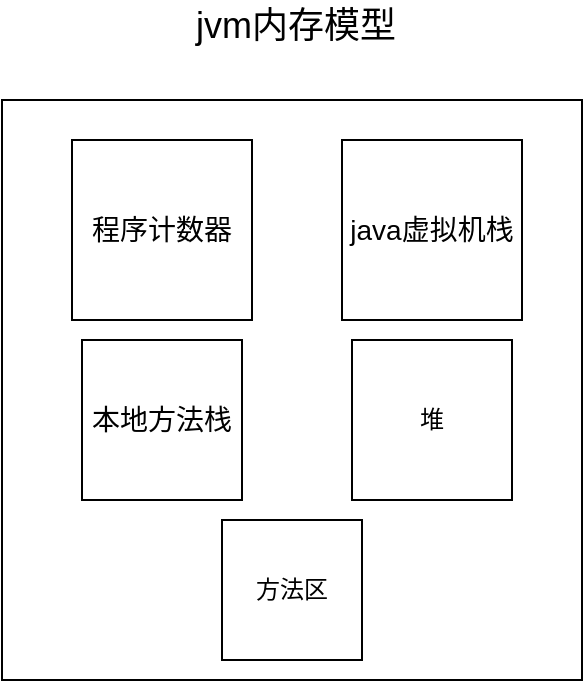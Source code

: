 <mxfile version="10.7.0" type="github"><diagram id="52Zz3RKaeDiM7Vt2MDKL" name="Page-1"><mxGraphModel dx="1394" dy="796" grid="1" gridSize="10" guides="1" tooltips="1" connect="1" arrows="1" fold="1" page="1" pageScale="1" pageWidth="827" pageHeight="1169" math="0" shadow="0"><root><mxCell id="0"/><mxCell id="1" parent="0"/><mxCell id="fSqn3H1HqYWu_r1ly0ik-1" value="" style="whiteSpace=wrap;html=1;aspect=fixed;" vertex="1" parent="1"><mxGeometry x="280" y="120" width="290" height="290" as="geometry"/></mxCell><mxCell id="fSqn3H1HqYWu_r1ly0ik-3" value="&lt;font style=&quot;font-size: 18px&quot;&gt;jvm内存模型&lt;/font&gt;" style="text;html=1;resizable=0;points=[];autosize=1;align=left;verticalAlign=top;spacingTop=-4;" vertex="1" parent="1"><mxGeometry x="375" y="70" width="120" height="20" as="geometry"/></mxCell><mxCell id="fSqn3H1HqYWu_r1ly0ik-7" value="&lt;font style=&quot;font-size: 14px&quot;&gt;程序计数器&lt;/font&gt;" style="whiteSpace=wrap;html=1;aspect=fixed;" vertex="1" parent="1"><mxGeometry x="315" y="140" width="90" height="90" as="geometry"/></mxCell><mxCell id="fSqn3H1HqYWu_r1ly0ik-8" value="&lt;font style=&quot;font-size: 14px&quot;&gt;java虚拟机栈&lt;/font&gt;" style="whiteSpace=wrap;html=1;aspect=fixed;" vertex="1" parent="1"><mxGeometry x="450" y="140" width="90" height="90" as="geometry"/></mxCell><mxCell id="fSqn3H1HqYWu_r1ly0ik-9" value="&lt;font style=&quot;font-size: 14px&quot;&gt;本地方法栈&lt;/font&gt;" style="whiteSpace=wrap;html=1;aspect=fixed;" vertex="1" parent="1"><mxGeometry x="320" y="240" width="80" height="80" as="geometry"/></mxCell><mxCell id="fSqn3H1HqYWu_r1ly0ik-10" value="堆" style="whiteSpace=wrap;html=1;aspect=fixed;" vertex="1" parent="1"><mxGeometry x="455" y="240" width="80" height="80" as="geometry"/></mxCell><mxCell id="fSqn3H1HqYWu_r1ly0ik-11" value="方法区" style="whiteSpace=wrap;html=1;aspect=fixed;" vertex="1" parent="1"><mxGeometry x="390" y="330" width="70" height="70" as="geometry"/></mxCell></root></mxGraphModel></diagram></mxfile>